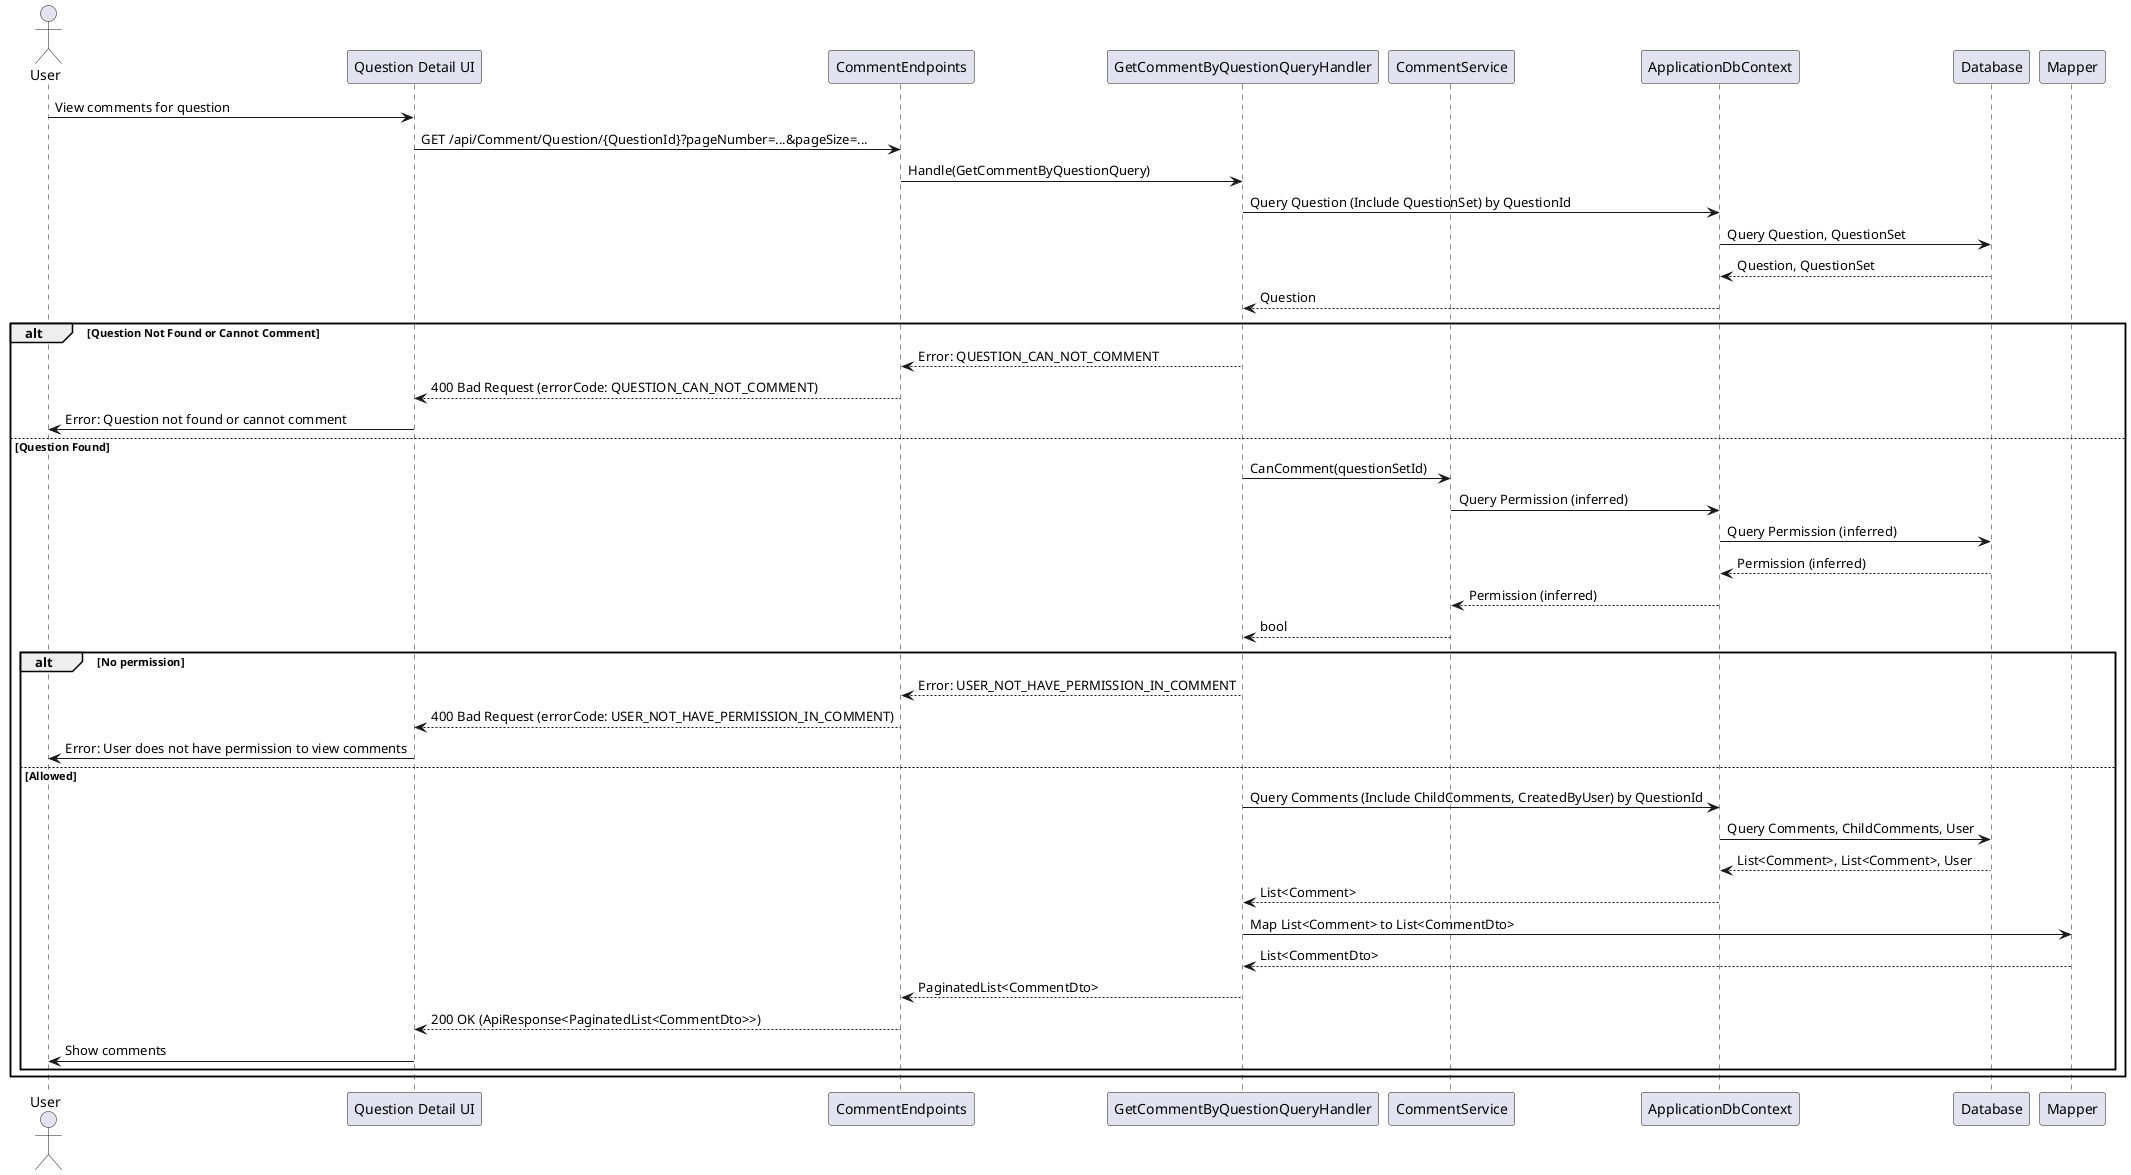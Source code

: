 @startuml
actor User
participant "Question Detail UI" as UI
participant CommentEndpoints
participant GetCommentByQuestionQueryHandler as Handler
participant CommentService
participant ApplicationDbContext
participant Database
participant Mapper

User -> UI : View comments for question
UI -> CommentEndpoints : GET /api/Comment/Question/{QuestionId}?pageNumber=...&pageSize=...
CommentEndpoints -> Handler : Handle(GetCommentByQuestionQuery)
Handler -> ApplicationDbContext : Query Question (Include QuestionSet) by QuestionId
ApplicationDbContext -> Database : Query Question, QuestionSet
Database --> ApplicationDbContext : Question, QuestionSet
ApplicationDbContext --> Handler : Question
alt Question Not Found or Cannot Comment
    Handler --> CommentEndpoints : Error: QUESTION_CAN_NOT_COMMENT
    CommentEndpoints --> UI : 400 Bad Request (errorCode: QUESTION_CAN_NOT_COMMENT)
    UI -> User : Error: Question not found or cannot comment
else Question Found
    Handler -> CommentService : CanComment(questionSetId)
    CommentService -> ApplicationDbContext : Query Permission (inferred)
    ApplicationDbContext -> Database : Query Permission (inferred)
    Database --> ApplicationDbContext : Permission (inferred)
    ApplicationDbContext --> CommentService : Permission (inferred)
    CommentService --> Handler : bool
    alt No permission
        Handler --> CommentEndpoints : Error: USER_NOT_HAVE_PERMISSION_IN_COMMENT
        CommentEndpoints --> UI : 400 Bad Request (errorCode: USER_NOT_HAVE_PERMISSION_IN_COMMENT)
        UI -> User : Error: User does not have permission to view comments
    else Allowed
        Handler -> ApplicationDbContext : Query Comments (Include ChildComments, CreatedByUser) by QuestionId
        ApplicationDbContext -> Database : Query Comments, ChildComments, User
        Database --> ApplicationDbContext : List<Comment>, List<Comment>, User
        ApplicationDbContext --> Handler : List<Comment>
        Handler -> Mapper : Map List<Comment> to List<CommentDto>
        Mapper --> Handler : List<CommentDto>
        Handler --> CommentEndpoints : PaginatedList<CommentDto>
        CommentEndpoints --> UI : 200 OK (ApiResponse<PaginatedList<CommentDto>>)
        UI -> User : Show comments
    end
end
@enduml
